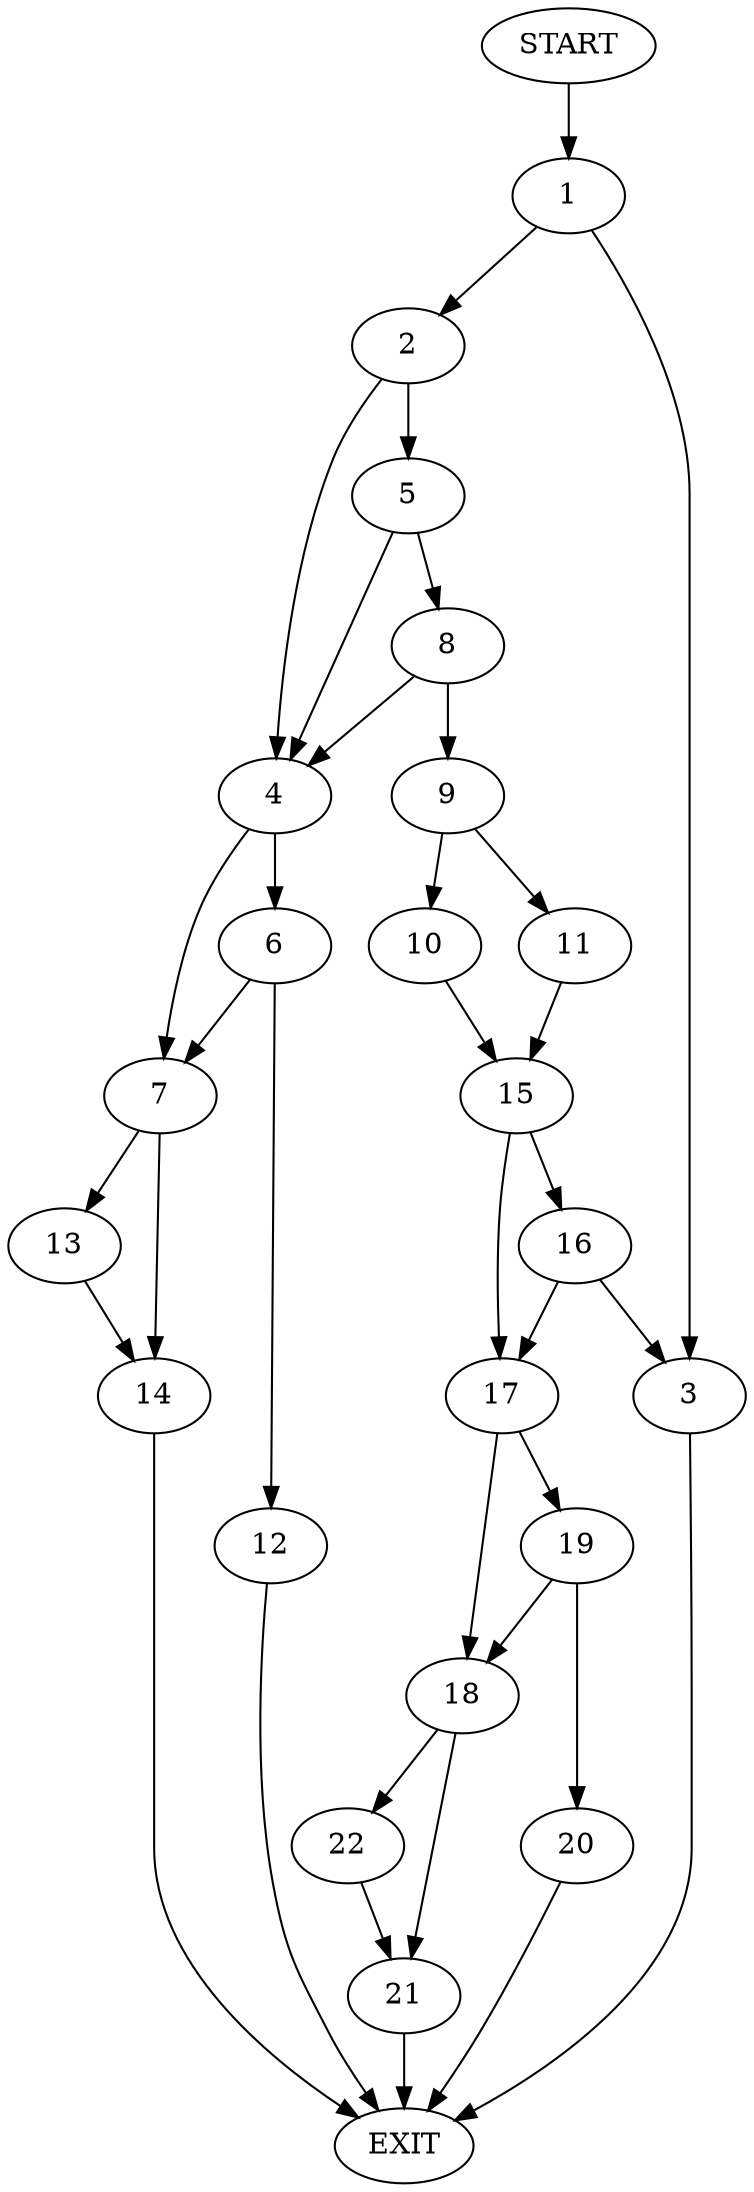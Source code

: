 digraph {
0 [label="START"]
23 [label="EXIT"]
0 -> 1
1 -> 2
1 -> 3
2 -> 4
2 -> 5
3 -> 23
4 -> 6
4 -> 7
5 -> 4
5 -> 8
8 -> 9
8 -> 4
9 -> 10
9 -> 11
6 -> 12
6 -> 7
7 -> 13
7 -> 14
12 -> 23
13 -> 14
14 -> 23
11 -> 15
10 -> 15
15 -> 16
15 -> 17
16 -> 3
16 -> 17
17 -> 18
17 -> 19
19 -> 20
19 -> 18
18 -> 21
18 -> 22
20 -> 23
21 -> 23
22 -> 21
}
